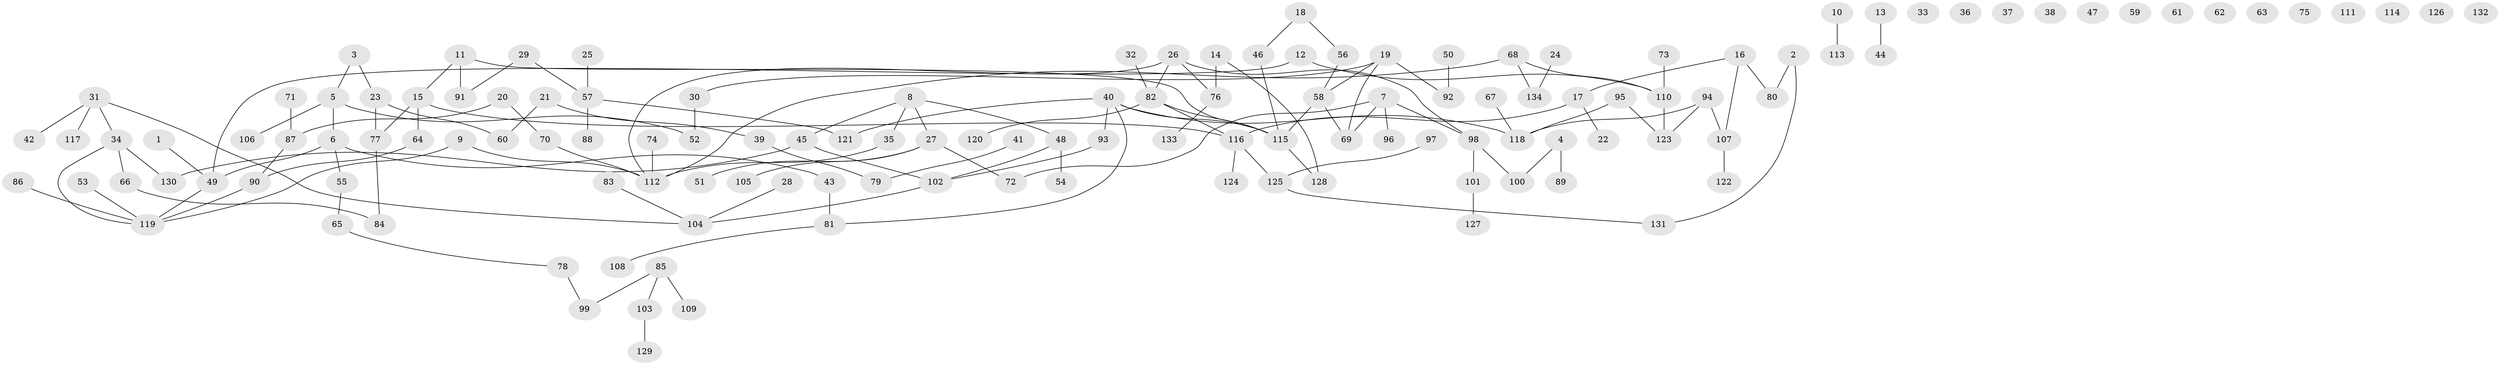 // coarse degree distribution, {1: 0.26595744680851063, 2: 0.23404255319148937, 4: 0.10638297872340426, 6: 0.0425531914893617, 0: 0.1595744680851064, 3: 0.1595744680851064, 8: 0.010638297872340425, 5: 0.02127659574468085}
// Generated by graph-tools (version 1.1) at 2025/23/03/03/25 07:23:27]
// undirected, 134 vertices, 139 edges
graph export_dot {
graph [start="1"]
  node [color=gray90,style=filled];
  1;
  2;
  3;
  4;
  5;
  6;
  7;
  8;
  9;
  10;
  11;
  12;
  13;
  14;
  15;
  16;
  17;
  18;
  19;
  20;
  21;
  22;
  23;
  24;
  25;
  26;
  27;
  28;
  29;
  30;
  31;
  32;
  33;
  34;
  35;
  36;
  37;
  38;
  39;
  40;
  41;
  42;
  43;
  44;
  45;
  46;
  47;
  48;
  49;
  50;
  51;
  52;
  53;
  54;
  55;
  56;
  57;
  58;
  59;
  60;
  61;
  62;
  63;
  64;
  65;
  66;
  67;
  68;
  69;
  70;
  71;
  72;
  73;
  74;
  75;
  76;
  77;
  78;
  79;
  80;
  81;
  82;
  83;
  84;
  85;
  86;
  87;
  88;
  89;
  90;
  91;
  92;
  93;
  94;
  95;
  96;
  97;
  98;
  99;
  100;
  101;
  102;
  103;
  104;
  105;
  106;
  107;
  108;
  109;
  110;
  111;
  112;
  113;
  114;
  115;
  116;
  117;
  118;
  119;
  120;
  121;
  122;
  123;
  124;
  125;
  126;
  127;
  128;
  129;
  130;
  131;
  132;
  133;
  134;
  1 -- 49;
  2 -- 80;
  2 -- 131;
  3 -- 5;
  3 -- 23;
  4 -- 89;
  4 -- 100;
  5 -- 6;
  5 -- 52;
  5 -- 106;
  6 -- 43;
  6 -- 49;
  6 -- 55;
  7 -- 69;
  7 -- 72;
  7 -- 96;
  7 -- 98;
  8 -- 27;
  8 -- 35;
  8 -- 45;
  8 -- 48;
  9 -- 112;
  9 -- 119;
  10 -- 113;
  11 -- 15;
  11 -- 91;
  11 -- 115;
  12 -- 49;
  12 -- 110;
  13 -- 44;
  14 -- 76;
  14 -- 128;
  15 -- 64;
  15 -- 77;
  15 -- 116;
  16 -- 17;
  16 -- 80;
  16 -- 107;
  17 -- 22;
  17 -- 116;
  18 -- 46;
  18 -- 56;
  19 -- 30;
  19 -- 58;
  19 -- 69;
  19 -- 92;
  20 -- 70;
  20 -- 87;
  21 -- 39;
  21 -- 60;
  23 -- 60;
  23 -- 77;
  24 -- 134;
  25 -- 57;
  26 -- 76;
  26 -- 82;
  26 -- 98;
  26 -- 112;
  27 -- 51;
  27 -- 72;
  27 -- 105;
  28 -- 104;
  29 -- 57;
  29 -- 91;
  30 -- 52;
  31 -- 34;
  31 -- 42;
  31 -- 104;
  31 -- 117;
  32 -- 82;
  34 -- 66;
  34 -- 119;
  34 -- 130;
  35 -- 112;
  39 -- 79;
  40 -- 81;
  40 -- 93;
  40 -- 115;
  40 -- 118;
  40 -- 121;
  41 -- 79;
  43 -- 81;
  45 -- 102;
  45 -- 130;
  46 -- 115;
  48 -- 54;
  48 -- 102;
  49 -- 119;
  50 -- 92;
  53 -- 119;
  55 -- 65;
  56 -- 58;
  57 -- 88;
  57 -- 121;
  58 -- 69;
  58 -- 115;
  64 -- 90;
  65 -- 78;
  66 -- 84;
  67 -- 118;
  68 -- 110;
  68 -- 112;
  68 -- 134;
  70 -- 112;
  71 -- 87;
  73 -- 110;
  74 -- 112;
  76 -- 133;
  77 -- 84;
  78 -- 99;
  81 -- 108;
  82 -- 115;
  82 -- 116;
  82 -- 120;
  83 -- 104;
  85 -- 99;
  85 -- 103;
  85 -- 109;
  86 -- 119;
  87 -- 90;
  90 -- 119;
  93 -- 102;
  94 -- 107;
  94 -- 118;
  94 -- 123;
  95 -- 118;
  95 -- 123;
  97 -- 125;
  98 -- 100;
  98 -- 101;
  101 -- 127;
  102 -- 104;
  103 -- 129;
  107 -- 122;
  110 -- 123;
  115 -- 128;
  116 -- 124;
  116 -- 125;
  125 -- 131;
}
